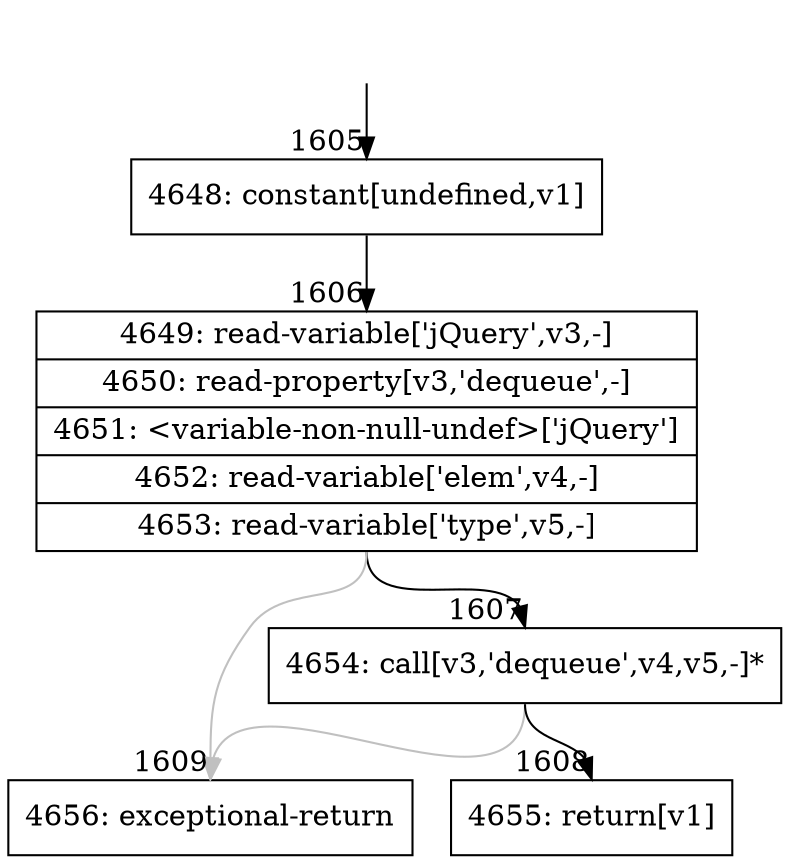 digraph {
rankdir="TD"
BB_entry110[shape=none,label=""];
BB_entry110 -> BB1605 [tailport=s, headport=n, headlabel="    1605"]
BB1605 [shape=record label="{4648: constant[undefined,v1]}" ] 
BB1605 -> BB1606 [tailport=s, headport=n, headlabel="      1606"]
BB1606 [shape=record label="{4649: read-variable['jQuery',v3,-]|4650: read-property[v3,'dequeue',-]|4651: \<variable-non-null-undef\>['jQuery']|4652: read-variable['elem',v4,-]|4653: read-variable['type',v5,-]}" ] 
BB1606 -> BB1607 [tailport=s, headport=n, headlabel="      1607"]
BB1606 -> BB1609 [tailport=s, headport=n, color=gray, headlabel="      1609"]
BB1607 [shape=record label="{4654: call[v3,'dequeue',v4,v5,-]*}" ] 
BB1607 -> BB1608 [tailport=s, headport=n, headlabel="      1608"]
BB1607 -> BB1609 [tailport=s, headport=n, color=gray]
BB1608 [shape=record label="{4655: return[v1]}" ] 
BB1609 [shape=record label="{4656: exceptional-return}" ] 
}
